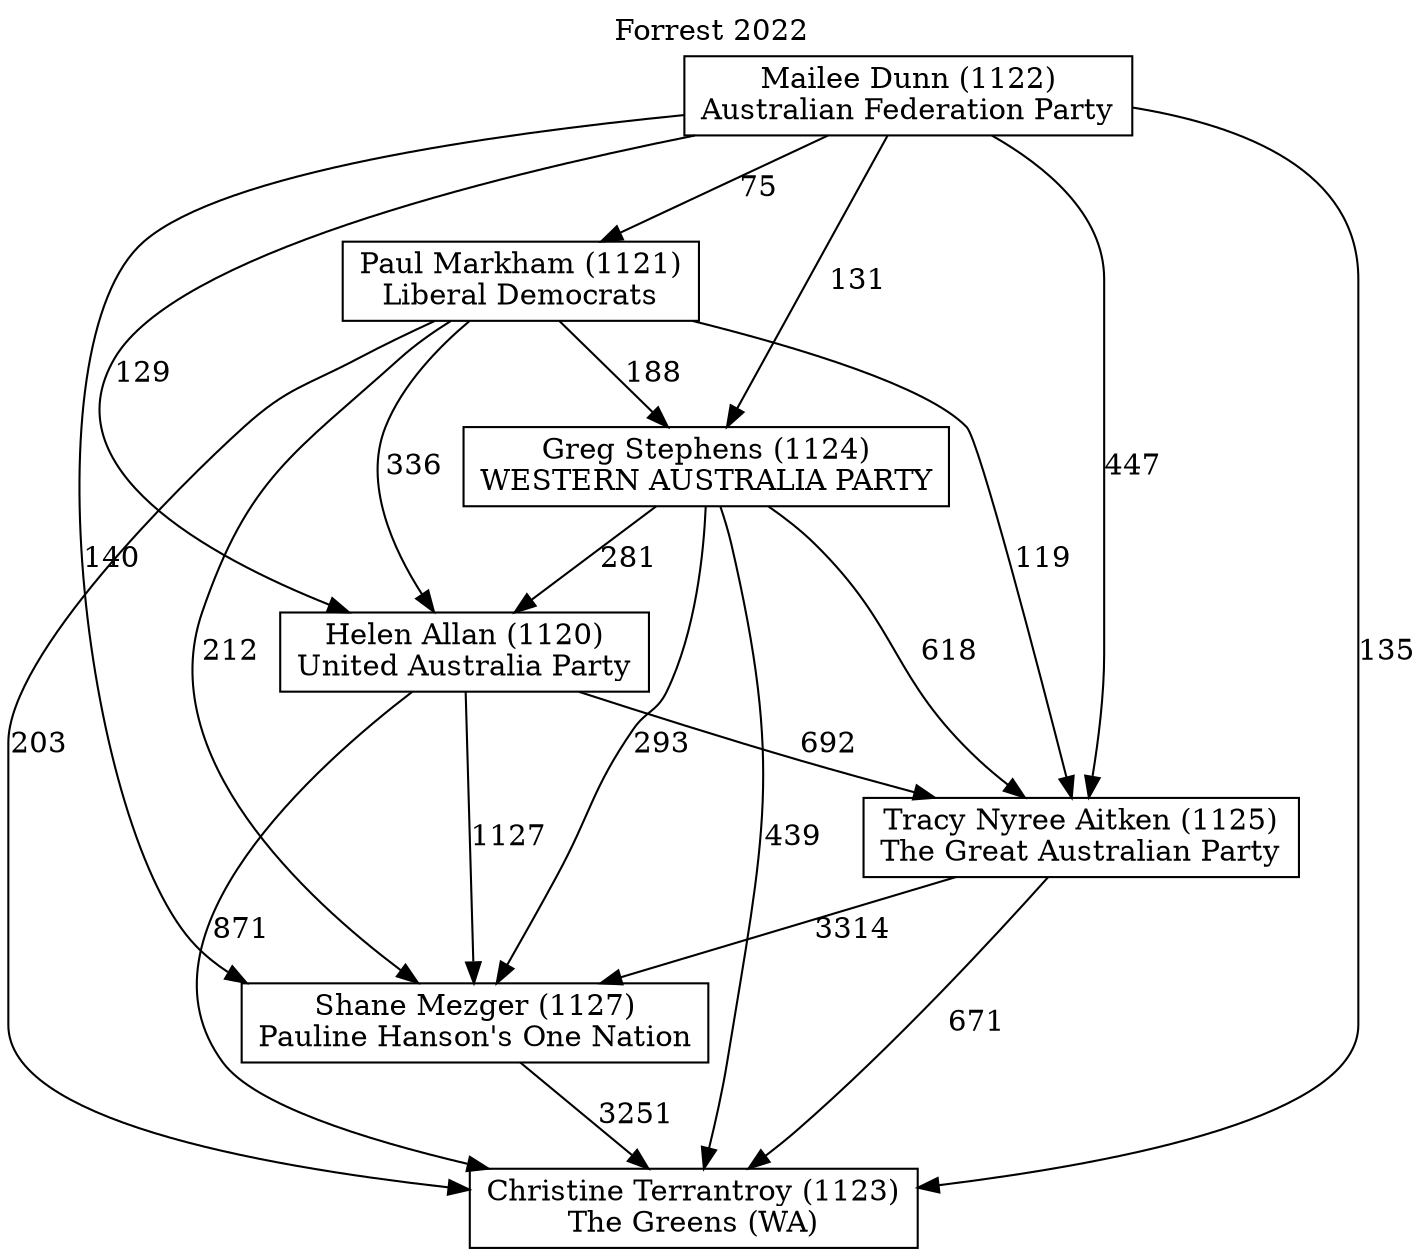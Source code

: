 // House preference flow
digraph "Christine Terrantroy (1123)_Forrest_2022" {
	graph [label="Forrest 2022" labelloc=t mclimit=10]
	node [shape=box]
	"Shane Mezger (1127)" [label="Shane Mezger (1127)
Pauline Hanson's One Nation"]
	"Greg Stephens (1124)" [label="Greg Stephens (1124)
WESTERN AUSTRALIA PARTY"]
	"Christine Terrantroy (1123)" [label="Christine Terrantroy (1123)
The Greens (WA)"]
	"Tracy Nyree Aitken (1125)" [label="Tracy Nyree Aitken (1125)
The Great Australian Party"]
	"Paul Markham (1121)" [label="Paul Markham (1121)
Liberal Democrats"]
	"Mailee Dunn (1122)" [label="Mailee Dunn (1122)
Australian Federation Party"]
	"Helen Allan (1120)" [label="Helen Allan (1120)
United Australia Party"]
	"Paul Markham (1121)" -> "Helen Allan (1120)" [label=336]
	"Paul Markham (1121)" -> "Tracy Nyree Aitken (1125)" [label=119]
	"Shane Mezger (1127)" -> "Christine Terrantroy (1123)" [label=3251]
	"Tracy Nyree Aitken (1125)" -> "Shane Mezger (1127)" [label=3314]
	"Helen Allan (1120)" -> "Tracy Nyree Aitken (1125)" [label=692]
	"Mailee Dunn (1122)" -> "Christine Terrantroy (1123)" [label=135]
	"Mailee Dunn (1122)" -> "Greg Stephens (1124)" [label=131]
	"Tracy Nyree Aitken (1125)" -> "Christine Terrantroy (1123)" [label=671]
	"Paul Markham (1121)" -> "Greg Stephens (1124)" [label=188]
	"Mailee Dunn (1122)" -> "Shane Mezger (1127)" [label=140]
	"Helen Allan (1120)" -> "Christine Terrantroy (1123)" [label=871]
	"Mailee Dunn (1122)" -> "Helen Allan (1120)" [label=129]
	"Mailee Dunn (1122)" -> "Paul Markham (1121)" [label=75]
	"Greg Stephens (1124)" -> "Shane Mezger (1127)" [label=293]
	"Mailee Dunn (1122)" -> "Tracy Nyree Aitken (1125)" [label=447]
	"Paul Markham (1121)" -> "Shane Mezger (1127)" [label=212]
	"Paul Markham (1121)" -> "Christine Terrantroy (1123)" [label=203]
	"Helen Allan (1120)" -> "Shane Mezger (1127)" [label=1127]
	"Greg Stephens (1124)" -> "Christine Terrantroy (1123)" [label=439]
	"Greg Stephens (1124)" -> "Helen Allan (1120)" [label=281]
	"Greg Stephens (1124)" -> "Tracy Nyree Aitken (1125)" [label=618]
}
